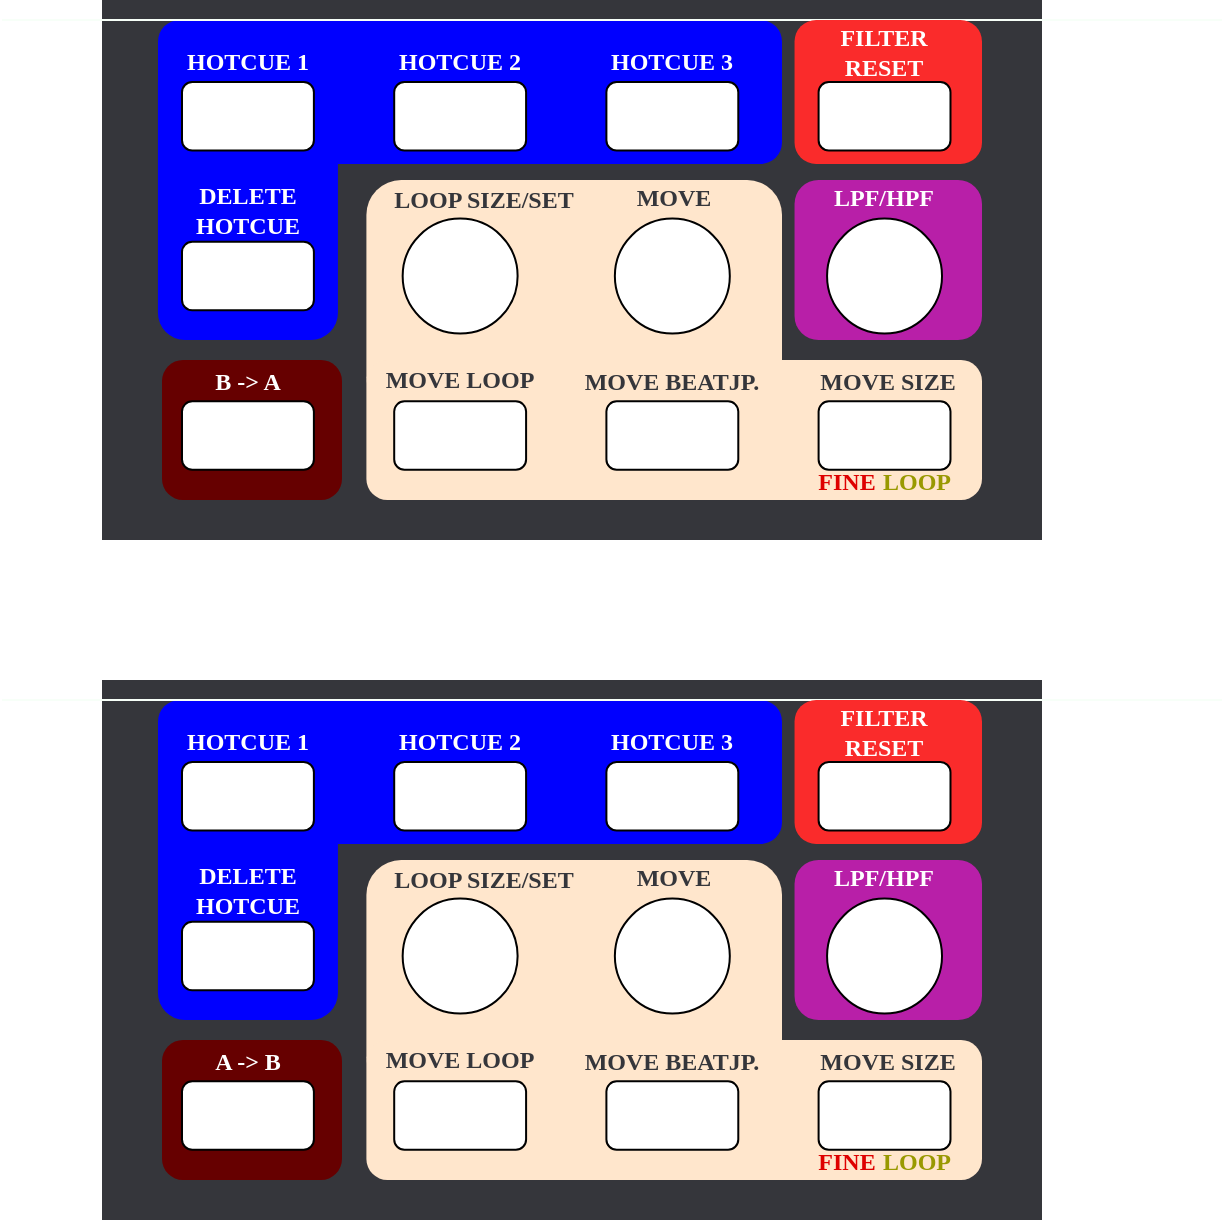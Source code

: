 <mxfile version="20.6.0" type="github">
  <diagram id="9kpGjqCvLTt2YWBT8Jcl" name="Page-1">
    <mxGraphModel dx="569" dy="350" grid="1" gridSize="10" guides="1" tooltips="1" connect="1" arrows="1" fold="1" page="1" pageScale="1" pageWidth="1169" pageHeight="827" math="0" shadow="0">
      <root>
        <mxCell id="0" />
        <mxCell id="1" parent="0" />
        <mxCell id="7DLzABC01GgVHQUqQ-Xh-33" value="" style="rounded=0;whiteSpace=wrap;html=1;shadow=0;glass=0;sketch=0;strokeColor=none;fillColor=#35363B;movable=0;editable=0;resizable=0;" parent="1" vertex="1">
          <mxGeometry x="240" y="200" width="470" height="270" as="geometry" />
        </mxCell>
        <mxCell id="7DLzABC01GgVHQUqQ-Xh-31" value="" style="rounded=1;whiteSpace=wrap;html=1;shadow=0;glass=0;sketch=0;strokeColor=none;fillColor=#B81FA8;movable=0;editable=0;resizable=0;" parent="1" vertex="1">
          <mxGeometry x="586.27" y="290" width="93.73" height="80" as="geometry" />
        </mxCell>
        <mxCell id="7DLzABC01GgVHQUqQ-Xh-30" value="" style="rounded=1;whiteSpace=wrap;html=1;shadow=0;glass=0;sketch=0;strokeColor=none;fillColor=#660000;movable=0;editable=0;resizable=0;" parent="1" vertex="1">
          <mxGeometry x="270" y="380" width="90" height="70" as="geometry" />
        </mxCell>
        <mxCell id="7DLzABC01GgVHQUqQ-Xh-29" value="" style="rounded=1;whiteSpace=wrap;html=1;shadow=0;glass=0;sketch=0;fillColor=#0000FF;strokeColor=none;movable=0;editable=0;resizable=0;" parent="1" vertex="1">
          <mxGeometry x="267.97" y="227.79" width="90" height="142.21" as="geometry" />
        </mxCell>
        <mxCell id="7DLzABC01GgVHQUqQ-Xh-28" value="" style="rounded=1;whiteSpace=wrap;html=1;shadow=0;glass=0;sketch=0;fillColor=#0000FF;strokeColor=none;movable=0;editable=0;resizable=0;rotatable=0;deletable=0;connectable=0;" parent="1" vertex="1">
          <mxGeometry x="268" y="210" width="312" height="72" as="geometry" />
        </mxCell>
        <mxCell id="7DLzABC01GgVHQUqQ-Xh-27" value="" style="rounded=1;whiteSpace=wrap;html=1;shadow=0;glass=0;sketch=0;fillColor=#ffe6cc;strokeColor=none;movable=0;editable=0;resizable=0;" parent="1" vertex="1">
          <mxGeometry x="372.2" y="290" width="207.8" height="116" as="geometry" />
        </mxCell>
        <mxCell id="7DLzABC01GgVHQUqQ-Xh-26" value="" style="rounded=1;whiteSpace=wrap;html=1;shadow=0;glass=0;sketch=0;fillColor=#ffe6cc;strokeColor=none;movable=0;editable=0;resizable=0;" parent="1" vertex="1">
          <mxGeometry x="372.2" y="380" width="307.8" height="70" as="geometry" />
        </mxCell>
        <mxCell id="7DLzABC01GgVHQUqQ-Xh-1" value="" style="rounded=1;whiteSpace=wrap;html=1;sketch=0;glass=0;shadow=0;editable=0;resizable=0;movable=0;rotatable=0;deletable=0;" parent="1" vertex="1">
          <mxGeometry x="280" y="241" width="65.945" height="34.252" as="geometry" />
        </mxCell>
        <mxCell id="7DLzABC01GgVHQUqQ-Xh-4" value="" style="rounded=1;whiteSpace=wrap;html=1;sketch=0;glass=0;shadow=0;editable=0;resizable=0;movable=0;rotatable=0;deletable=0;" parent="1" vertex="1">
          <mxGeometry x="386.1" y="241" width="65.945" height="34.252" as="geometry" />
        </mxCell>
        <mxCell id="7DLzABC01GgVHQUqQ-Xh-8" value="" style="rounded=1;whiteSpace=wrap;html=1;sketch=0;glass=0;shadow=0;editable=0;resizable=0;movable=0;rotatable=0;deletable=0;" parent="1" vertex="1">
          <mxGeometry x="492.2" y="241" width="65.945" height="34.252" as="geometry" />
        </mxCell>
        <mxCell id="7DLzABC01GgVHQUqQ-Xh-12" value="" style="rounded=1;whiteSpace=wrap;html=1;sketch=0;glass=0;shadow=0;editable=0;resizable=0;movable=0;rotatable=0;deletable=0;" parent="1" vertex="1">
          <mxGeometry x="280" y="320.92" width="65.945" height="34.252" as="geometry" />
        </mxCell>
        <mxCell id="7DLzABC01GgVHQUqQ-Xh-14" value="" style="rounded=1;whiteSpace=wrap;html=1;sketch=0;glass=0;shadow=0;editable=0;resizable=0;movable=0;rotatable=0;deletable=0;" parent="1" vertex="1">
          <mxGeometry x="280" y="400.67" width="65.945" height="34.252" as="geometry" />
        </mxCell>
        <mxCell id="7DLzABC01GgVHQUqQ-Xh-16" value="" style="rounded=1;whiteSpace=wrap;html=1;sketch=0;glass=0;shadow=0;editable=0;resizable=0;movable=0;rotatable=0;deletable=0;" parent="1" vertex="1">
          <mxGeometry x="386.1" y="400.67" width="65.945" height="34.252" as="geometry" />
        </mxCell>
        <mxCell id="7DLzABC01GgVHQUqQ-Xh-18" value="" style="rounded=1;whiteSpace=wrap;html=1;sketch=0;glass=0;shadow=0;editable=0;resizable=0;movable=0;rotatable=0;deletable=0;" parent="1" vertex="1">
          <mxGeometry x="492.2" y="400.67" width="65.945" height="34.252" as="geometry" />
        </mxCell>
        <mxCell id="7DLzABC01GgVHQUqQ-Xh-20" value="" style="rounded=1;whiteSpace=wrap;html=1;sketch=0;glass=0;shadow=0;editable=0;resizable=0;movable=0;rotatable=0;deletable=0;" parent="1" vertex="1">
          <mxGeometry x="598.3" y="400.67" width="65.945" height="34.252" as="geometry" />
        </mxCell>
        <mxCell id="7DLzABC01GgVHQUqQ-Xh-21" value="" style="ellipse;whiteSpace=wrap;html=1;aspect=fixed;shadow=0;glass=0;sketch=0;editable=0;movable=0;resizable=0;rotatable=0;deletable=0;" parent="1" vertex="1">
          <mxGeometry x="390.33" y="309.31" width="57.48" height="57.48" as="geometry" />
        </mxCell>
        <mxCell id="7DLzABC01GgVHQUqQ-Xh-22" value="" style="ellipse;whiteSpace=wrap;html=1;aspect=fixed;shadow=0;glass=0;sketch=0;editable=0;movable=0;resizable=0;rotatable=0;deletable=0;" parent="1" vertex="1">
          <mxGeometry x="496.43" y="309.31" width="57.48" height="57.48" as="geometry" />
        </mxCell>
        <mxCell id="7DLzABC01GgVHQUqQ-Xh-23" value="" style="ellipse;whiteSpace=wrap;html=1;aspect=fixed;shadow=0;glass=0;sketch=0;editable=0;movable=0;resizable=0;rotatable=0;deletable=0;" parent="1" vertex="1">
          <mxGeometry x="602.53" y="309.31" width="57.48" height="57.48" as="geometry" />
        </mxCell>
        <mxCell id="7DLzABC01GgVHQUqQ-Xh-25" value="" style="endArrow=none;html=1;movable=0;editable=0;strokeColor=#F7FFF8;" parent="1" edge="1">
          <mxGeometry width="50" height="50" relative="1" as="geometry">
            <mxPoint x="800" y="210" as="sourcePoint" />
            <mxPoint x="190" y="210" as="targetPoint" />
          </mxGeometry>
        </mxCell>
        <mxCell id="7DLzABC01GgVHQUqQ-Xh-34" value="HOTCUE 1" style="text;html=1;strokeColor=none;fillColor=none;align=center;verticalAlign=middle;whiteSpace=wrap;rounded=0;shadow=0;glass=0;sketch=0;fontColor=#FFFFFF;fontStyle=1;fontFamily=Tahoma;" parent="1" vertex="1">
          <mxGeometry x="272.97" y="221" width="80" height="20" as="geometry" />
        </mxCell>
        <mxCell id="7DLzABC01GgVHQUqQ-Xh-35" value="HOTCUE 2" style="text;html=1;strokeColor=none;fillColor=none;align=center;verticalAlign=middle;whiteSpace=wrap;rounded=0;shadow=0;glass=0;sketch=0;fontColor=#FFFFFF;fontStyle=1;fontFamily=Tahoma;" parent="1" vertex="1">
          <mxGeometry x="379.07" y="221" width="80" height="20" as="geometry" />
        </mxCell>
        <mxCell id="7DLzABC01GgVHQUqQ-Xh-36" value="HOTCUE 3" style="text;html=1;strokeColor=none;fillColor=none;align=center;verticalAlign=middle;whiteSpace=wrap;rounded=0;shadow=0;glass=0;sketch=0;fontColor=#FFFFFF;fontStyle=1;fontFamily=Tahoma;" parent="1" vertex="1">
          <mxGeometry x="485.17" y="221" width="80" height="20" as="geometry" />
        </mxCell>
        <mxCell id="7DLzABC01GgVHQUqQ-Xh-38" value="DELETE&lt;br&gt;HOTCUE" style="text;html=1;strokeColor=none;fillColor=none;align=center;verticalAlign=middle;whiteSpace=wrap;rounded=0;shadow=0;glass=0;sketch=0;fontColor=#FFFFFF;fontStyle=1;fontFamily=Tahoma;" parent="1" vertex="1">
          <mxGeometry x="272.97" y="290" width="80" height="30.92" as="geometry" />
        </mxCell>
        <mxCell id="7DLzABC01GgVHQUqQ-Xh-39" value="B -&amp;gt; A" style="text;html=1;strokeColor=none;fillColor=none;align=center;verticalAlign=middle;whiteSpace=wrap;rounded=0;shadow=0;glass=0;sketch=0;fontColor=#FFFFFF;fontStyle=1;fontFamily=Tahoma;" parent="1" vertex="1">
          <mxGeometry x="272.97" y="380.67" width="80" height="20" as="geometry" />
        </mxCell>
        <mxCell id="7DLzABC01GgVHQUqQ-Xh-40" value="LPF/HPF" style="text;html=1;strokeColor=none;fillColor=none;align=center;verticalAlign=middle;whiteSpace=wrap;rounded=0;shadow=0;glass=0;sketch=0;fontColor=#FFFFFF;fontStyle=1;fontFamily=Tahoma;" parent="1" vertex="1">
          <mxGeometry x="591.27" y="289.31" width="80" height="20" as="geometry" />
        </mxCell>
        <mxCell id="7DLzABC01GgVHQUqQ-Xh-41" value="LOOP SIZE/SET" style="text;html=1;strokeColor=none;fillColor=none;align=center;verticalAlign=middle;whiteSpace=wrap;rounded=0;shadow=0;glass=0;sketch=0;fontStyle=1;fontFamily=Tahoma;fontColor=#35363B;" parent="1" vertex="1">
          <mxGeometry x="379.07" y="290" width="103.9" height="20" as="geometry" />
        </mxCell>
        <mxCell id="7DLzABC01GgVHQUqQ-Xh-42" value="MOVE" style="text;html=1;strokeColor=none;fillColor=none;align=center;verticalAlign=middle;whiteSpace=wrap;rounded=0;shadow=0;glass=0;sketch=0;fontStyle=1;fontFamily=Tahoma;fontColor=#35363B;" parent="1" vertex="1">
          <mxGeometry x="474.15" y="288.89" width="103.9" height="20" as="geometry" />
        </mxCell>
        <mxCell id="7DLzABC01GgVHQUqQ-Xh-43" value="MOVE LOOP" style="text;html=1;strokeColor=none;fillColor=none;align=center;verticalAlign=middle;whiteSpace=wrap;rounded=0;shadow=0;glass=0;sketch=0;fontStyle=1;fontFamily=Tahoma;fontColor=#35363B;" parent="1" vertex="1">
          <mxGeometry x="367.12" y="380" width="103.9" height="20" as="geometry" />
        </mxCell>
        <mxCell id="7DLzABC01GgVHQUqQ-Xh-44" value="MOVE BEATJP." style="text;html=1;strokeColor=none;fillColor=none;align=center;verticalAlign=middle;whiteSpace=wrap;rounded=0;shadow=0;glass=0;sketch=0;fontStyle=1;fontFamily=Tahoma;fontColor=#35363B;" parent="1" vertex="1">
          <mxGeometry x="473.22" y="380.67" width="103.9" height="20" as="geometry" />
        </mxCell>
        <mxCell id="7DLzABC01GgVHQUqQ-Xh-45" value="MOVE SIZE" style="text;html=1;strokeColor=none;fillColor=none;align=center;verticalAlign=middle;whiteSpace=wrap;rounded=0;shadow=0;glass=0;sketch=0;fontStyle=1;fontFamily=Tahoma;fontColor=#35363B;" parent="1" vertex="1">
          <mxGeometry x="581.18" y="380.67" width="103.9" height="20" as="geometry" />
        </mxCell>
        <mxCell id="7DLzABC01GgVHQUqQ-Xh-46" value="FINE" style="text;html=1;strokeColor=none;fillColor=none;align=center;verticalAlign=middle;whiteSpace=wrap;rounded=0;shadow=0;glass=0;sketch=0;fontStyle=1;fontFamily=Tahoma;fontColor=#DE0000;" parent="1" vertex="1">
          <mxGeometry x="596.3" y="431" width="32.63" height="20" as="geometry" />
        </mxCell>
        <mxCell id="7DLzABC01GgVHQUqQ-Xh-47" value="LOOP" style="text;html=1;strokeColor=none;fillColor=none;align=center;verticalAlign=middle;whiteSpace=wrap;rounded=0;shadow=0;glass=0;sketch=0;fontStyle=1;fontFamily=Tahoma;fontColor=#999900;" parent="1" vertex="1">
          <mxGeometry x="630.64" y="431" width="32.63" height="20" as="geometry" />
        </mxCell>
        <mxCell id="7DLzABC01GgVHQUqQ-Xh-48" value="" style="rounded=0;whiteSpace=wrap;html=1;shadow=0;glass=0;sketch=0;strokeColor=none;fillColor=#35363B;movable=1;editable=0;resizable=0;" parent="1" vertex="1">
          <mxGeometry x="240" y="540" width="470" height="270" as="geometry" />
        </mxCell>
        <mxCell id="7DLzABC01GgVHQUqQ-Xh-49" value="" style="rounded=1;whiteSpace=wrap;html=1;shadow=0;glass=0;sketch=0;strokeColor=none;fillColor=#B81FA8;movable=1;editable=0;resizable=0;" parent="1" vertex="1">
          <mxGeometry x="586.27" y="630" width="93.73" height="80" as="geometry" />
        </mxCell>
        <mxCell id="7DLzABC01GgVHQUqQ-Xh-50" value="" style="rounded=1;whiteSpace=wrap;html=1;shadow=0;glass=0;sketch=0;strokeColor=none;fillColor=#660000;movable=1;editable=0;resizable=0;" parent="1" vertex="1">
          <mxGeometry x="270" y="720" width="90" height="70" as="geometry" />
        </mxCell>
        <mxCell id="7DLzABC01GgVHQUqQ-Xh-51" value="" style="rounded=1;whiteSpace=wrap;html=1;shadow=0;glass=0;sketch=0;fillColor=#0000FF;strokeColor=none;movable=1;editable=0;resizable=0;" parent="1" vertex="1">
          <mxGeometry x="267.97" y="567.79" width="90" height="142.21" as="geometry" />
        </mxCell>
        <mxCell id="7DLzABC01GgVHQUqQ-Xh-52" value="" style="rounded=1;whiteSpace=wrap;html=1;shadow=0;glass=0;sketch=0;fillColor=#0000FF;strokeColor=none;movable=1;editable=1;resizable=1;rotatable=1;deletable=1;connectable=1;" parent="1" vertex="1">
          <mxGeometry x="268" y="550" width="312" height="72" as="geometry" />
        </mxCell>
        <mxCell id="7DLzABC01GgVHQUqQ-Xh-53" value="" style="rounded=1;whiteSpace=wrap;html=1;shadow=0;glass=0;sketch=0;fillColor=#ffe6cc;strokeColor=none;movable=1;editable=0;resizable=0;" parent="1" vertex="1">
          <mxGeometry x="372.2" y="630" width="207.8" height="116" as="geometry" />
        </mxCell>
        <mxCell id="7DLzABC01GgVHQUqQ-Xh-54" value="" style="rounded=1;whiteSpace=wrap;html=1;shadow=0;glass=0;sketch=0;fillColor=#ffe6cc;strokeColor=none;movable=1;editable=0;resizable=0;" parent="1" vertex="1">
          <mxGeometry x="372.2" y="720" width="307.8" height="70" as="geometry" />
        </mxCell>
        <mxCell id="7DLzABC01GgVHQUqQ-Xh-55" value="" style="rounded=1;whiteSpace=wrap;html=1;sketch=0;glass=0;shadow=0;editable=0;resizable=0;movable=1;rotatable=0;deletable=0;" parent="1" vertex="1">
          <mxGeometry x="280" y="581" width="65.945" height="34.252" as="geometry" />
        </mxCell>
        <mxCell id="7DLzABC01GgVHQUqQ-Xh-56" value="" style="rounded=1;whiteSpace=wrap;html=1;sketch=0;glass=0;shadow=0;editable=0;resizable=0;movable=1;rotatable=0;deletable=0;" parent="1" vertex="1">
          <mxGeometry x="386.1" y="581" width="65.945" height="34.252" as="geometry" />
        </mxCell>
        <mxCell id="7DLzABC01GgVHQUqQ-Xh-57" value="" style="rounded=1;whiteSpace=wrap;html=1;sketch=0;glass=0;shadow=0;editable=0;resizable=0;movable=1;rotatable=0;deletable=0;" parent="1" vertex="1">
          <mxGeometry x="492.2" y="581" width="65.945" height="34.252" as="geometry" />
        </mxCell>
        <mxCell id="7DLzABC01GgVHQUqQ-Xh-59" value="" style="rounded=1;whiteSpace=wrap;html=1;sketch=0;glass=0;shadow=0;editable=0;resizable=0;movable=1;rotatable=0;deletable=0;" parent="1" vertex="1">
          <mxGeometry x="280" y="660.92" width="65.945" height="34.252" as="geometry" />
        </mxCell>
        <mxCell id="7DLzABC01GgVHQUqQ-Xh-60" value="" style="rounded=1;whiteSpace=wrap;html=1;sketch=0;glass=0;shadow=0;editable=0;resizable=0;movable=1;rotatable=0;deletable=0;" parent="1" vertex="1">
          <mxGeometry x="280" y="740.67" width="65.945" height="34.252" as="geometry" />
        </mxCell>
        <mxCell id="7DLzABC01GgVHQUqQ-Xh-61" value="" style="rounded=1;whiteSpace=wrap;html=1;sketch=0;glass=0;shadow=0;editable=0;resizable=0;movable=1;rotatable=0;deletable=0;" parent="1" vertex="1">
          <mxGeometry x="386.1" y="740.67" width="65.945" height="34.252" as="geometry" />
        </mxCell>
        <mxCell id="7DLzABC01GgVHQUqQ-Xh-62" value="" style="rounded=1;whiteSpace=wrap;html=1;sketch=0;glass=0;shadow=0;editable=0;resizable=0;movable=1;rotatable=0;deletable=0;" parent="1" vertex="1">
          <mxGeometry x="492.2" y="740.67" width="65.945" height="34.252" as="geometry" />
        </mxCell>
        <mxCell id="7DLzABC01GgVHQUqQ-Xh-63" value="" style="rounded=1;whiteSpace=wrap;html=1;sketch=0;glass=0;shadow=0;editable=0;resizable=0;movable=1;rotatable=0;deletable=0;" parent="1" vertex="1">
          <mxGeometry x="598.3" y="740.67" width="65.945" height="34.252" as="geometry" />
        </mxCell>
        <mxCell id="7DLzABC01GgVHQUqQ-Xh-64" value="" style="ellipse;whiteSpace=wrap;html=1;aspect=fixed;shadow=0;glass=0;sketch=0;editable=0;movable=1;resizable=0;rotatable=0;deletable=0;" parent="1" vertex="1">
          <mxGeometry x="390.33" y="649.31" width="57.48" height="57.48" as="geometry" />
        </mxCell>
        <mxCell id="7DLzABC01GgVHQUqQ-Xh-65" value="" style="ellipse;whiteSpace=wrap;html=1;aspect=fixed;shadow=0;glass=0;sketch=0;editable=0;movable=1;resizable=0;rotatable=0;deletable=0;" parent="1" vertex="1">
          <mxGeometry x="496.43" y="649.31" width="57.48" height="57.48" as="geometry" />
        </mxCell>
        <mxCell id="7DLzABC01GgVHQUqQ-Xh-66" value="" style="ellipse;whiteSpace=wrap;html=1;aspect=fixed;shadow=0;glass=0;sketch=0;editable=0;movable=1;resizable=0;rotatable=0;deletable=0;" parent="1" vertex="1">
          <mxGeometry x="602.53" y="649.31" width="57.48" height="57.48" as="geometry" />
        </mxCell>
        <mxCell id="7DLzABC01GgVHQUqQ-Xh-67" value="" style="endArrow=none;html=1;movable=1;editable=0;strokeColor=#F7FFF8;" parent="1" edge="1">
          <mxGeometry width="50" height="50" relative="1" as="geometry">
            <mxPoint x="800" y="550" as="sourcePoint" />
            <mxPoint x="190" y="550" as="targetPoint" />
          </mxGeometry>
        </mxCell>
        <mxCell id="7DLzABC01GgVHQUqQ-Xh-68" value="HOTCUE 1" style="text;html=1;strokeColor=none;fillColor=none;align=center;verticalAlign=middle;whiteSpace=wrap;rounded=0;shadow=0;glass=0;sketch=0;fontColor=#FFFFFF;fontStyle=1;fontFamily=Tahoma;movable=1;" parent="1" vertex="1">
          <mxGeometry x="272.97" y="561" width="80" height="20" as="geometry" />
        </mxCell>
        <mxCell id="7DLzABC01GgVHQUqQ-Xh-69" value="HOTCUE 2" style="text;html=1;strokeColor=none;fillColor=none;align=center;verticalAlign=middle;whiteSpace=wrap;rounded=0;shadow=0;glass=0;sketch=0;fontColor=#FFFFFF;fontStyle=1;fontFamily=Tahoma;movable=1;" parent="1" vertex="1">
          <mxGeometry x="379.07" y="561" width="80" height="20" as="geometry" />
        </mxCell>
        <mxCell id="7DLzABC01GgVHQUqQ-Xh-70" value="HOTCUE 3" style="text;html=1;strokeColor=none;fillColor=none;align=center;verticalAlign=middle;whiteSpace=wrap;rounded=0;shadow=0;glass=0;sketch=0;fontColor=#FFFFFF;fontStyle=1;fontFamily=Tahoma;movable=1;" parent="1" vertex="1">
          <mxGeometry x="485.17" y="561" width="80" height="20" as="geometry" />
        </mxCell>
        <mxCell id="7DLzABC01GgVHQUqQ-Xh-72" value="DELETE&lt;br&gt;HOTCUE" style="text;html=1;strokeColor=none;fillColor=none;align=center;verticalAlign=middle;whiteSpace=wrap;rounded=0;shadow=0;glass=0;sketch=0;fontColor=#FFFFFF;fontStyle=1;fontFamily=Tahoma;movable=1;" parent="1" vertex="1">
          <mxGeometry x="272.97" y="630" width="80" height="30.92" as="geometry" />
        </mxCell>
        <mxCell id="7DLzABC01GgVHQUqQ-Xh-73" value="A -&amp;gt; B" style="text;html=1;strokeColor=none;fillColor=none;align=center;verticalAlign=middle;whiteSpace=wrap;rounded=0;shadow=0;glass=0;sketch=0;fontColor=#FFFFFF;fontStyle=1;fontFamily=Tahoma;movable=1;" parent="1" vertex="1">
          <mxGeometry x="272.97" y="720.67" width="80" height="20" as="geometry" />
        </mxCell>
        <mxCell id="7DLzABC01GgVHQUqQ-Xh-74" value="LPF/HPF" style="text;html=1;strokeColor=none;fillColor=none;align=center;verticalAlign=middle;whiteSpace=wrap;rounded=0;shadow=0;glass=0;sketch=0;fontColor=#FFFFFF;fontStyle=1;fontFamily=Tahoma;movable=1;" parent="1" vertex="1">
          <mxGeometry x="591.27" y="629.31" width="80" height="20" as="geometry" />
        </mxCell>
        <mxCell id="7DLzABC01GgVHQUqQ-Xh-75" value="LOOP SIZE/SET" style="text;html=1;strokeColor=none;fillColor=none;align=center;verticalAlign=middle;whiteSpace=wrap;rounded=0;shadow=0;glass=0;sketch=0;fontStyle=1;fontFamily=Tahoma;fontColor=#35363B;movable=1;" parent="1" vertex="1">
          <mxGeometry x="379.07" y="630" width="103.9" height="20" as="geometry" />
        </mxCell>
        <mxCell id="7DLzABC01GgVHQUqQ-Xh-76" value="MOVE" style="text;html=1;strokeColor=none;fillColor=none;align=center;verticalAlign=middle;whiteSpace=wrap;rounded=0;shadow=0;glass=0;sketch=0;fontStyle=1;fontFamily=Tahoma;fontColor=#35363B;movable=1;" parent="1" vertex="1">
          <mxGeometry x="474.15" y="628.89" width="103.9" height="20" as="geometry" />
        </mxCell>
        <mxCell id="7DLzABC01GgVHQUqQ-Xh-77" value="MOVE LOOP" style="text;html=1;strokeColor=none;fillColor=none;align=center;verticalAlign=middle;whiteSpace=wrap;rounded=0;shadow=0;glass=0;sketch=0;fontStyle=1;fontFamily=Tahoma;fontColor=#35363B;movable=1;" parent="1" vertex="1">
          <mxGeometry x="367.12" y="720" width="103.9" height="20" as="geometry" />
        </mxCell>
        <mxCell id="7DLzABC01GgVHQUqQ-Xh-78" value="MOVE BEATJP." style="text;html=1;strokeColor=none;fillColor=none;align=center;verticalAlign=middle;whiteSpace=wrap;rounded=0;shadow=0;glass=0;sketch=0;fontStyle=1;fontFamily=Tahoma;fontColor=#35363B;movable=1;" parent="1" vertex="1">
          <mxGeometry x="473.22" y="720.67" width="103.9" height="20" as="geometry" />
        </mxCell>
        <mxCell id="7DLzABC01GgVHQUqQ-Xh-79" value="MOVE SIZE" style="text;html=1;strokeColor=none;fillColor=none;align=center;verticalAlign=middle;whiteSpace=wrap;rounded=0;shadow=0;glass=0;sketch=0;fontStyle=1;fontFamily=Tahoma;fontColor=#35363B;movable=1;" parent="1" vertex="1">
          <mxGeometry x="581.18" y="720.67" width="103.9" height="20" as="geometry" />
        </mxCell>
        <mxCell id="7DLzABC01GgVHQUqQ-Xh-80" value="FINE" style="text;html=1;strokeColor=none;fillColor=none;align=center;verticalAlign=middle;whiteSpace=wrap;rounded=0;shadow=0;glass=0;sketch=0;fontStyle=1;fontFamily=Tahoma;fontColor=#DE0000;movable=1;" parent="1" vertex="1">
          <mxGeometry x="596.3" y="771" width="32.63" height="20" as="geometry" />
        </mxCell>
        <mxCell id="7DLzABC01GgVHQUqQ-Xh-81" value="LOOP" style="text;html=1;strokeColor=none;fillColor=none;align=center;verticalAlign=middle;whiteSpace=wrap;rounded=0;shadow=0;glass=0;sketch=0;fontStyle=1;fontFamily=Tahoma;fontColor=#999900;movable=1;" parent="1" vertex="1">
          <mxGeometry x="630.64" y="771" width="32.63" height="20" as="geometry" />
        </mxCell>
        <mxCell id="43pmvSl9yOptZKBe0kjT-1" value="" style="rounded=1;whiteSpace=wrap;html=1;shadow=0;glass=0;sketch=0;strokeColor=none;fillColor=#FA2B2B;movable=1;editable=1;resizable=1;rotatable=1;deletable=1;connectable=1;" vertex="1" parent="1">
          <mxGeometry x="586.27" y="210" width="93.73" height="72" as="geometry" />
        </mxCell>
        <mxCell id="7DLzABC01GgVHQUqQ-Xh-37" value="FILTER RESET" style="text;html=1;strokeColor=none;fillColor=none;align=center;verticalAlign=middle;whiteSpace=wrap;rounded=0;shadow=0;glass=0;sketch=0;fontColor=#FFFFFF;fontStyle=1;fontFamily=Tahoma;" parent="1" vertex="1">
          <mxGeometry x="591.27" y="210" width="80" height="31" as="geometry" />
        </mxCell>
        <mxCell id="7DLzABC01GgVHQUqQ-Xh-10" value="" style="rounded=1;whiteSpace=wrap;html=1;sketch=0;glass=0;shadow=0;editable=0;resizable=0;movable=0;rotatable=0;deletable=0;connectable=0;" parent="1" vertex="1">
          <mxGeometry x="598.3" y="241" width="65.945" height="34.252" as="geometry" />
        </mxCell>
        <mxCell id="43pmvSl9yOptZKBe0kjT-2" value="" style="rounded=1;whiteSpace=wrap;html=1;shadow=0;glass=0;sketch=0;strokeColor=none;fillColor=#FA2B2B;movable=1;editable=1;resizable=1;rotatable=1;deletable=1;connectable=1;" vertex="1" parent="1">
          <mxGeometry x="586.27" y="550" width="93.73" height="72" as="geometry" />
        </mxCell>
        <mxCell id="7DLzABC01GgVHQUqQ-Xh-58" value="" style="rounded=1;whiteSpace=wrap;html=1;sketch=0;glass=0;shadow=0;editable=0;resizable=0;movable=0;rotatable=0;deletable=0;connectable=0;" parent="1" vertex="1">
          <mxGeometry x="598.3" y="581" width="65.945" height="34.252" as="geometry" />
        </mxCell>
        <mxCell id="7DLzABC01GgVHQUqQ-Xh-71" value="FILTER RESET" style="text;html=1;strokeColor=none;fillColor=none;align=center;verticalAlign=middle;whiteSpace=wrap;rounded=0;shadow=0;glass=0;sketch=0;fontColor=#FFFFFF;fontStyle=1;fontFamily=Tahoma;movable=1;" parent="1" vertex="1">
          <mxGeometry x="591.27" y="550" width="80" height="31" as="geometry" />
        </mxCell>
      </root>
    </mxGraphModel>
  </diagram>
</mxfile>
